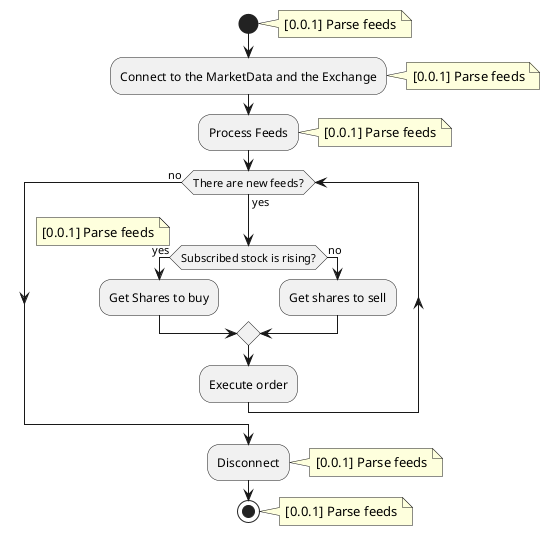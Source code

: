 @startuml

start

note right
  [0.0.1] Parse feeds
endnote
:Connect to the MarketData and the Exchange;
note right
  [0.0.1] Parse feeds
endnote

:Process Feeds;
note right
  [0.0.1] Parse feeds
endnote

while (There are new feeds?) is (yes)
    if (Subscribed stock is rising?) then (yes)
        :Get Shares to buy;
    else (no)
        :Get shares to sell;
    endif
note left
  [0.0.1] Parse feeds
endnote
    :Execute order;
endwhile (no)

:Disconnect;
note right
  [0.0.1] Parse feeds
endnote

stop
note right
  [0.0.1] Parse feeds
endnote

@enduml



